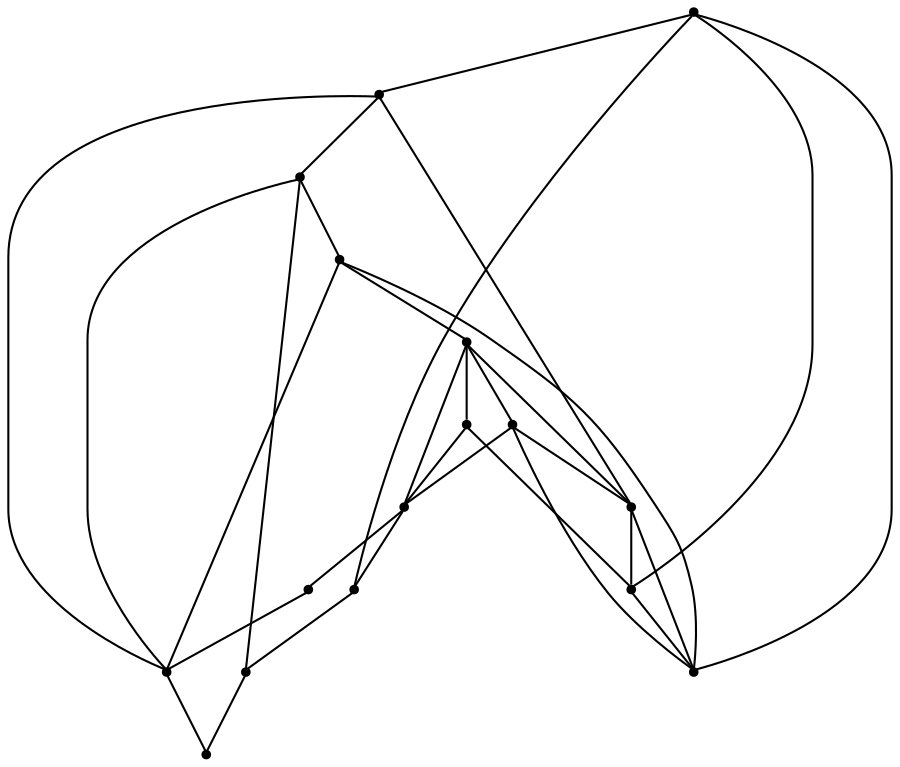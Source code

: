 graph {
  node [shape=point,comment="{\"directed\":false,\"doi\":\"10.1007/978-3-540-77537-9_7\",\"figure\":\"2\"}"]

  v0 [pos="846.326234249736,881.0773130850358"]
  v1 [pos="727.6442220732222,910.7484507387335"]
  v2 [pos="786.9841624326484,999.7090109304949"]
  v3 [pos="965.0051128653591,1029.366601484472"]
  v4 [pos="579.2891061561052,1088.6871251106263"]
  v5 [pos="905.6672403379928,643.8035503647543"]
  v6 [pos="994.6761328675026,673.4643209890885"]
  v7 [pos="875.9982881679091,703.12203874588"]
  v8 [pos="608.9601420646491,732.781728146293"]
  v9 [pos="668.300082424075,762.4415447495201"]
  v10 [pos="757.3100247760152,792.1126824032177"]
  v11 [pos="697.9742359871087,821.7599059278315"]
  v12 [pos="935.3361606952756,851.4634166977621"]
  v13 [pos="549.6222377244816,940.3915401718834"]
  v14 [pos="638.6300963379615,970.0482403061606"]
  v15 [pos="816.6520806867022,1059.0337322495202"]

  v13 -- v1 [id="-4",pos="549.6222377244816,940.3915401718834 727.6442220732222,910.7484507387335 727.6442220732222,910.7484507387335 727.6442220732222,910.7484507387335"]
  v13 -- v8 [id="-5",pos="549.6222377244816,940.3915401718834 549.6212356212527,732.7839541955428 549.6212356212527,732.7839541955428 549.6212356212527,732.7839541955428 608.9601420646491,732.781728146293 608.9601420646491,732.781728146293 608.9601420646491,732.781728146293"]
  v4 -- v15 [id="-7",pos="579.2891061561052,1088.6871251106263 816.6520806867022,1059.0337322495202 816.6520806867022,1059.0337322495202 816.6520806867022,1059.0337322495202"]
  v15 -- v12 [id="-8",pos="816.6520806867022,1059.0337322495202 935.3371946113053,1059.0316970044917 935.3371946113053,1059.0316970044917 935.3371946113053,1059.0316970044917 935.3361606952756,851.4634166977621 935.3361606952756,851.4634166977621 935.3361606952756,851.4634166977621"]
  v8 -- v14 [id="-12",pos="608.9601420646491,732.781728146293 608.9612077934797,940.3926849972119 608.9612077934797,940.3926849972119 608.9612077934797,940.3926849972119 638.6300963379615,970.0482403061606 638.6300963379615,970.0482403061606 638.6300963379615,970.0482403061606"]
  v8 -- v4 [id="-13",pos="608.9601420646491,732.781728146293 579.2890902497047,762.4445976170626 579.2890902497047,762.4445976170626 579.2890902497047,762.4445976170626 579.2891061561052,1088.6871251106263 579.2891061561052,1088.6871251106263 579.2891061561052,1088.6871251106263"]
  v8 -- v7 [id="-15",pos="608.9601420646491,732.781728146293 875.9982881679091,703.12203874588 875.9982881679091,703.12203874588 875.9982881679091,703.12203874588"]
  v14 -- v13 [id="-16",pos="638.6300963379615,970.0482403061606 549.6222377244816,940.3915401718834 549.6222377244816,940.3915401718834 549.6222377244816,940.3915401718834"]
  v14 -- v9 [id="-17",pos="638.6300963379615,970.0482403061606 638.6290624219317,792.1011705485257 638.6290624219317,792.1011705485257 638.6290624219317,792.1011705485257 668.300082424075,762.4415447495201 668.300082424075,762.4415447495201 668.300082424075,762.4415447495201"]
  v9 -- v10 [id="-19",pos="668.300082424075,762.4415447495201 757.3100247760152,792.1126824032177 757.3100247760152,792.1126824032177 757.3100247760152,792.1126824032177"]
  v10 -- v0 [id="-20",pos="757.3100247760152,792.1126824032177 846.3251685209052,792.1011705485257 846.3251685209052,792.1011705485257 846.3251685209052,792.1011705485257 846.326234249736,881.0773130850358 846.326234249736,881.0773130850358 846.326234249736,881.0773130850358"]
  v9 -- v11 [id="-22",pos="668.300082424075,762.4415447495201 697.9732338838799,792.0971000584689 697.9732338838799,792.0971000584689 697.9732338838799,792.0971000584689 697.9742359871087,821.7599059278315 697.9742359871087,821.7599059278315 697.9742359871087,821.7599059278315"]
  v11 -- v10 [id="-24",pos="697.9742359871087,821.7599059278315 757.3100247760152,792.1126824032177 757.3100247760152,792.1126824032177 757.3100247760152,792.1126824032177"]
  v11 -- v14 [id="-25",pos="697.9742359871087,821.7599059278315 638.6300963379615,970.0482403061606 638.6300963379615,970.0482403061606 638.6300963379615,970.0482403061606"]
  v11 -- v1 [id="-26",pos="697.9742359871087,821.7599059278315 727.645287802053,851.372848293998 727.645287802053,851.372848293998 727.645287802053,851.372848293998 727.6442220732222,910.7484507387335 727.6442220732222,910.7484507387335 727.6442220732222,910.7484507387335"]
  v1 -- v10 [id="-29",pos="727.6442220732222,910.7484507387335 757.3131424305051,881.0792847286572 757.3131424305051,881.0792847286572 757.3131424305051,881.0792847286572 757.3100247760152,792.1126824032177 757.3100247760152,792.1126824032177 757.3100247760152,792.1126824032177"]
  v1 -- v0 [id="-30",pos="727.6442220732222,910.7484507387335 846.326234249736,881.0773130850358 846.326234249736,881.0773130850358 846.326234249736,881.0773130850358"]
  v10 -- v2 [id="-34",pos="757.3100247760152,792.1126824032177 786.9851963486782,821.7577434799888 786.9851963486782,821.7577434799888 786.9851963486782,821.7577434799888 786.9841624326484,999.7090109304949 786.9841624326484,999.7090109304949 786.9841624326484,999.7090109304949"]
  v2 -- v14 [id="-37",pos="786.9841624326484,999.7090109304949 638.6300963379615,970.0482403061606 638.6300963379615,970.0482403061606 638.6300963379615,970.0482403061606"]
  v2 -- v15 [id="-38",pos="786.9841624326484,999.7090109304949 816.6531146027321,1029.370799177343 816.6531146027321,1029.370799177343 816.6531146027321,1029.370799177343 816.6520806867022,1059.0337322495202 816.6520806867022,1059.0337322495202 816.6520806867022,1059.0337322495202"]
  v15 -- v3 [id="-41",pos="816.6520806867022,1059.0337322495202 965.0051128653591,1029.366601484472 965.0051128653591,1029.366601484472 965.0051128653591,1029.366601484472"]
  v15 -- v5 [id="-42",pos="816.6520806867022,1059.0337322495202 905.6651406931322,1029.370799177343 905.6651406931322,1029.370799177343 905.6651406931322,1029.370799177343 905.6672403379928,643.8035503647543 905.6672403379928,643.8035503647543 905.6672403379928,643.8035503647543"]
  v0 -- v7 [id="-45",pos="846.326234249736,881.0773130850358 875.9972224390783,851.4687592159618 875.9972224390783,851.4687592159618 875.9972224390783,851.4687592159618 875.9982881679091,703.12203874588 875.9982881679091,703.12203874588 875.9982881679091,703.12203874588"]
  v0 -- v12 [id="-46",pos="846.326234249736,881.0773130850358 935.3361606952756,851.4634166977621 935.3361606952756,851.4634166977621 935.3361606952756,851.4634166977621"]
  v9 -- v8 [id="-49",pos="668.300082424075,762.4415447495201 608.9601420646491,732.781728146293 608.9601420646491,732.781728146293 608.9601420646491,732.781728146293"]
  v7 -- v6 [id="-52",pos="875.9982881679091,703.12203874588 994.6761328675026,673.4643209890885 994.6761328675026,673.4643209890885 994.6761328675026,673.4643209890885"]
  v12 -- v3 [id="-59",pos="935.3361606952756,851.4634166977621 965.0051128653593,881.0792847286572 965.0051128653593,881.0792847286572 965.0051128653593,881.0792847286572 965.0051128653591,1029.366601484472 965.0051128653591,1029.366601484472 965.0051128653591,1029.366601484472"]
  v12 -- v11 [id="-60",pos="935.3361606952756,851.4634166977621 697.9742359871087,821.7599059278315 697.9742359871087,821.7599059278315 697.9742359871087,821.7599059278315"]
  v3 -- v6 [id="-62",pos="965.0051128653591,1029.366601484472 994.6771667835324,999.7142262458801 994.6771667835324,999.7142262458801 994.6771667835324,999.7142262458801 994.6761328675026,673.4643209890885 994.6761328675026,673.4643209890885 994.6761328675026,673.4643209890885"]
  v3 -- v2 [id="-63",pos="965.0051128653591,1029.366601484472 786.9841624326484,999.7090109304949 786.9841624326484,999.7090109304949 786.9841624326484,999.7090109304949"]
  v6 -- v5 [id="-67",pos="994.6761328675026,673.4643209890885 905.6672403379928,643.8035503647543 905.6672403379928,643.8035503647543 905.6672403379928,643.8035503647543"]
}